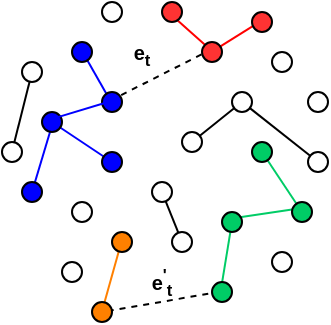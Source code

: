<mxGraphModel dx="237" dy="213" grid="0" gridSize="10" guides="1" tooltips="1" connect="1" arrows="1" fold="1" page="1" pageScale="1" pageWidth="850" pageHeight="1100" background="#ffffff"><root><mxCell id="0"/><mxCell id="1" parent="0"/><mxCell id="63" value="" style="endArrow=none;html=1;strokeColor=#00CC66;" parent="1" source="6" target="7" edge="1"><mxGeometry width="50" height="50" relative="1" as="geometry"><mxPoint x="368" y="241" as="sourcePoint"/><mxPoint x="307" y="248" as="targetPoint"/></mxGeometry></mxCell><mxCell id="50" value="" style="endArrow=none;dashed=1;html=1;strokeColor=#000000;exitX=0.404;exitY=0.488;exitPerimeter=0;" parent="1" source="10" target="18" edge="1"><mxGeometry width="50" height="50" relative="1" as="geometry"><mxPoint x="264.25" y="224.25" as="sourcePoint"/><mxPoint x="315.083" y="198.833" as="targetPoint"/></mxGeometry></mxCell><mxCell id="47" value="" style="endArrow=none;html=1;strokeColor=#00CC66;entryX=0.446;entryY=0.383;entryPerimeter=0;" parent="1" source="33" target="10" edge="1"><mxGeometry width="50" height="50" relative="1" as="geometry"><mxPoint x="358.417" y="300.917" as="sourcePoint"/><mxPoint x="355.695" y="320.049" as="targetPoint"/></mxGeometry></mxCell><mxCell id="49" value="" style="endArrow=none;html=1;strokeColor=#00CC66;exitX=0.508;exitY=0.3;exitPerimeter=0;entryX=0.467;entryY=0.321;entryPerimeter=0;" parent="1" source="6" target="33" edge="1"><mxGeometry width="50" height="50" relative="1" as="geometry"><mxPoint x="310" y="250" as="sourcePoint"/><mxPoint x="320" y="270" as="targetPoint"/></mxGeometry></mxCell><mxCell id="46" value="" style="endArrow=none;html=1;strokeColor=#FF8000;entryX=0.529;entryY=0.363;entryPerimeter=0;exitX=0.508;exitY=0.363;exitPerimeter=0;" parent="1" source="31" target="18" edge="1"><mxGeometry width="50" height="50" relative="1" as="geometry"><mxPoint x="369.667" y="298.833" as="sourcePoint"/><mxPoint x="384.25" y="324.667" as="targetPoint"/></mxGeometry></mxCell><mxCell id="44" value="" style="endArrow=none;dashed=1;html=1;strokeColor=#000000;entryX=0.488;entryY=0.363;entryPerimeter=0;exitX=0.425;exitY=0.425;exitPerimeter=0;" parent="1" source="30" target="29" edge="1"><mxGeometry width="50" height="50" relative="1" as="geometry"><mxPoint x="210" y="400" as="sourcePoint"/><mxPoint x="260" y="350" as="targetPoint"/></mxGeometry></mxCell><mxCell id="37" value="" style="endArrow=none;html=1;strokeColor=#0000FF;entryX=0.592;entryY=0.363;entryPerimeter=0;" parent="1" target="2" edge="1"><mxGeometry width="50" height="50" relative="1" as="geometry"><mxPoint x="215" y="260" as="sourcePoint"/><mxPoint x="221" y="221" as="targetPoint"/></mxGeometry></mxCell><mxCell id="38" value="" style="endArrow=none;html=1;strokeColor=#0000FF;exitX=0.383;exitY=0.425;exitPerimeter=0;entryX=0.383;entryY=0.425;entryPerimeter=0;" parent="1" source="8" target="2" edge="1"><mxGeometry width="50" height="50" relative="1" as="geometry"><mxPoint x="225" y="270" as="sourcePoint"/><mxPoint x="230" y="230" as="targetPoint"/></mxGeometry></mxCell><mxCell id="39" value="" style="endArrow=none;html=1;strokeColor=#0000FF;entryX=0.425;entryY=0.446;entryPerimeter=0;exitX=0.467;exitY=0.383;exitPerimeter=0;" parent="1" source="21" target="30" edge="1"><mxGeometry width="50" height="50" relative="1" as="geometry"><mxPoint x="235" y="280" as="sourcePoint"/><mxPoint x="245.917" y="243.833" as="targetPoint"/></mxGeometry></mxCell><mxCell id="41" value="" style="endArrow=none;html=1;strokeColor=#FF0000;entryX=0.425;entryY=0.383;entryPerimeter=0;exitX=0.363;exitY=0.55;exitPerimeter=0;" parent="1" source="23" target="29" edge="1"><mxGeometry width="50" height="50" relative="1" as="geometry"><mxPoint x="255" y="300" as="sourcePoint"/><mxPoint x="265.917" y="263.833" as="targetPoint"/></mxGeometry></mxCell><mxCell id="43" value="" style="endArrow=none;html=1;strokeColor=#FF0000;entryX=0.321;entryY=0.529;entryPerimeter=0;exitX=0.321;exitY=0.592;exitPerimeter=0;" parent="1" source="29" target="19" edge="1"><mxGeometry width="50" height="50" relative="1" as="geometry"><mxPoint x="293.833" y="180.5" as="sourcePoint"/><mxPoint x="314.25" y="198.833" as="targetPoint"/></mxGeometry></mxCell><mxCell id="2" value="" style="ellipse;whiteSpace=wrap;html=1;aspect=fixed;fillColor=#0000FF;" parent="1" vertex="1"><mxGeometry x="220" y="220" width="10" height="10" as="geometry"/></mxCell><mxCell id="4" value="" style="ellipse;whiteSpace=wrap;html=1;aspect=fixed;" parent="1" vertex="1"><mxGeometry x="353" y="210" width="10" height="10" as="geometry"/></mxCell><mxCell id="5" value="" style="ellipse;whiteSpace=wrap;html=1;aspect=fixed;" parent="1" vertex="1"><mxGeometry x="230" y="295" width="10" height="10" as="geometry"/></mxCell><mxCell id="6" value="" style="ellipse;whiteSpace=wrap;html=1;aspect=fixed;fillColor=#00CC66;" parent="1" vertex="1"><mxGeometry x="345" y="265" width="10" height="10" as="geometry"/></mxCell><mxCell id="7" value="" style="ellipse;whiteSpace=wrap;html=1;aspect=fixed;fillColor=#00CC66;" parent="1" vertex="1"><mxGeometry x="325" y="235" width="10" height="10" as="geometry"/></mxCell><mxCell id="8" value="" style="ellipse;whiteSpace=wrap;html=1;aspect=fixed;fillColor=#0000FF;" parent="1" vertex="1"><mxGeometry x="250" y="240" width="10" height="10" as="geometry"/></mxCell><mxCell id="9" value="" style="ellipse;whiteSpace=wrap;html=1;aspect=fixed;" parent="1" vertex="1"><mxGeometry x="335" y="290" width="10" height="10" as="geometry"/></mxCell><mxCell id="10" value="" style="ellipse;whiteSpace=wrap;html=1;aspect=fixed;fillColor=#00CC66;" parent="1" vertex="1"><mxGeometry x="305" y="305" width="10" height="10" as="geometry"/></mxCell><mxCell id="17" value="" style="ellipse;whiteSpace=wrap;html=1;aspect=fixed;" parent="1" vertex="1"><mxGeometry x="285" y="280" width="10" height="10" as="geometry"/></mxCell><mxCell id="18" value="" style="ellipse;whiteSpace=wrap;html=1;aspect=fixed;fillColor=#FF8000;" parent="1" vertex="1"><mxGeometry x="245" y="315" width="10" height="10" as="geometry"/></mxCell><mxCell id="19" value="" style="ellipse;whiteSpace=wrap;html=1;aspect=fixed;fillColor=#FF3333;" parent="1" vertex="1"><mxGeometry x="325" y="170" width="10" height="10" as="geometry"/></mxCell><mxCell id="20" value="" style="ellipse;whiteSpace=wrap;html=1;aspect=fixed;fillColor=#0000FF;" parent="1" vertex="1"><mxGeometry x="210" y="255" width="10" height="10" as="geometry"/></mxCell><mxCell id="21" value="" style="ellipse;whiteSpace=wrap;html=1;aspect=fixed;fillColor=#0000FF;" parent="1" vertex="1"><mxGeometry x="235" y="185" width="10" height="10" as="geometry"/></mxCell><mxCell id="22" value="" style="ellipse;whiteSpace=wrap;html=1;aspect=fixed;" parent="1" vertex="1"><mxGeometry x="290" y="230" width="10" height="10" as="geometry"/></mxCell><mxCell id="23" value="" style="ellipse;whiteSpace=wrap;html=1;aspect=fixed;fillColor=#FF3333;" parent="1" vertex="1"><mxGeometry x="280" y="165" width="10" height="10" as="geometry"/></mxCell><mxCell id="24" value="" style="ellipse;whiteSpace=wrap;html=1;aspect=fixed;" parent="1" vertex="1"><mxGeometry x="315" y="210" width="10" height="10" as="geometry"/></mxCell><mxCell id="26" value="" style="ellipse;whiteSpace=wrap;html=1;aspect=fixed;" parent="1" vertex="1"><mxGeometry x="353" y="240" width="10" height="10" as="geometry"/></mxCell><mxCell id="28" value="" style="ellipse;whiteSpace=wrap;html=1;aspect=fixed;" parent="1" vertex="1"><mxGeometry x="235" y="265" width="10" height="10" as="geometry"/></mxCell><mxCell id="29" value="" style="ellipse;whiteSpace=wrap;html=1;aspect=fixed;fillColor=#FF3333;" parent="1" vertex="1"><mxGeometry x="300" y="185" width="10" height="10" as="geometry"/></mxCell><mxCell id="30" value="" style="ellipse;whiteSpace=wrap;html=1;aspect=fixed;fillColor=#0000FF;" parent="1" vertex="1"><mxGeometry x="250" y="210" width="10" height="10" as="geometry"/></mxCell><mxCell id="31" value="" style="ellipse;whiteSpace=wrap;html=1;aspect=fixed;fillColor=#FF8000;" parent="1" vertex="1"><mxGeometry x="255" y="280" width="10" height="10" as="geometry"/></mxCell><mxCell id="32" value="" style="ellipse;whiteSpace=wrap;html=1;aspect=fixed;" parent="1" vertex="1"><mxGeometry x="275" y="255" width="10" height="10" as="geometry"/></mxCell><mxCell id="33" value="" style="ellipse;whiteSpace=wrap;html=1;aspect=fixed;fillColor=#00CC66;" parent="1" vertex="1"><mxGeometry x="310" y="270" width="10" height="10" as="geometry"/></mxCell><mxCell id="40" value="" style="endArrow=none;html=1;strokeColor=#0000FF;exitX=0.508;exitY=0.342;exitPerimeter=0;entryX=0.342;entryY=0.488;entryPerimeter=0;" parent="1" source="2" target="30" edge="1"><mxGeometry width="50" height="50" relative="1" as="geometry"><mxPoint x="245" y="290" as="sourcePoint"/><mxPoint x="256" y="210" as="targetPoint"/></mxGeometry></mxCell><mxCell id="51" value="&lt;span style=&quot;font-size: 10px&quot;&gt;e&lt;sub&gt;t&lt;/sub&gt;&lt;/span&gt;" style="text;html=1;strokeColor=none;fillColor=none;align=center;verticalAlign=middle;whiteSpace=wrap;rounded=0;fontStyle=1" parent="1" vertex="1"><mxGeometry x="250" y="180" width="40" height="20" as="geometry"/></mxCell><mxCell id="52" value="&lt;span style=&quot;font-size: 10px&quot;&gt;e&lt;sup&gt;'&lt;/sup&gt;&lt;sub&gt;t&lt;/sub&gt;&lt;/span&gt;" style="text;html=1;strokeColor=none;fillColor=none;align=center;verticalAlign=middle;whiteSpace=wrap;rounded=0;fontStyle=1" parent="1" vertex="1"><mxGeometry x="260" y="295" width="40" height="20" as="geometry"/></mxCell><mxCell id="53" value="" style="ellipse;whiteSpace=wrap;html=1;aspect=fixed;" parent="1" vertex="1"><mxGeometry x="210" y="195" width="10" height="10" as="geometry"/></mxCell><mxCell id="54" value="" style="ellipse;whiteSpace=wrap;html=1;aspect=fixed;" parent="1" vertex="1"><mxGeometry x="200" y="235" width="10" height="10" as="geometry"/></mxCell><mxCell id="56" value="" style="ellipse;whiteSpace=wrap;html=1;aspect=fixed;" parent="1" vertex="1"><mxGeometry x="250" y="165" width="10" height="10" as="geometry"/></mxCell><mxCell id="57" value="" style="ellipse;whiteSpace=wrap;html=1;aspect=fixed;" parent="1" vertex="1"><mxGeometry x="335" y="190" width="10" height="10" as="geometry"/></mxCell><mxCell id="66" value="" style="endArrow=none;html=1;strokeColor=#000000;" parent="1" source="54" target="53" edge="1"><mxGeometry width="50" height="50" relative="1" as="geometry"><mxPoint x="200" y="396" as="sourcePoint"/><mxPoint x="250" y="346" as="targetPoint"/></mxGeometry></mxCell><mxCell id="67" value="" style="endArrow=none;html=1;strokeColor=#000000;" parent="1" source="24" target="22" edge="1"><mxGeometry width="50" height="50" relative="1" as="geometry"><mxPoint x="216.213" y="245.149" as="sourcePoint"/><mxPoint x="223.787" y="214.851" as="targetPoint"/></mxGeometry></mxCell><mxCell id="68" value="" style="endArrow=none;html=1;strokeColor=#000000;" parent="1" source="24" target="26" edge="1"><mxGeometry width="50" height="50" relative="1" as="geometry"><mxPoint x="385.213" y="205.149" as="sourcePoint"/><mxPoint x="392.787" y="174.851" as="targetPoint"/></mxGeometry></mxCell><mxCell id="69" value="" style="endArrow=none;html=1;strokeColor=#000000;" parent="1" source="32" target="17" edge="1"><mxGeometry width="50" height="50" relative="1" as="geometry"><mxPoint x="276.213" y="290.149" as="sourcePoint"/><mxPoint x="283.787" y="259.851" as="targetPoint"/></mxGeometry></mxCell></root></mxGraphModel>